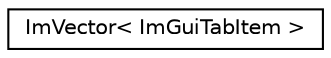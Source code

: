 digraph "Graphical Class Hierarchy"
{
 // LATEX_PDF_SIZE
  edge [fontname="Helvetica",fontsize="10",labelfontname="Helvetica",labelfontsize="10"];
  node [fontname="Helvetica",fontsize="10",shape=record];
  rankdir="LR";
  Node0 [label="ImVector\< ImGuiTabItem \>",height=0.2,width=0.4,color="black", fillcolor="white", style="filled",URL="$structImVector.html",tooltip=" "];
}
